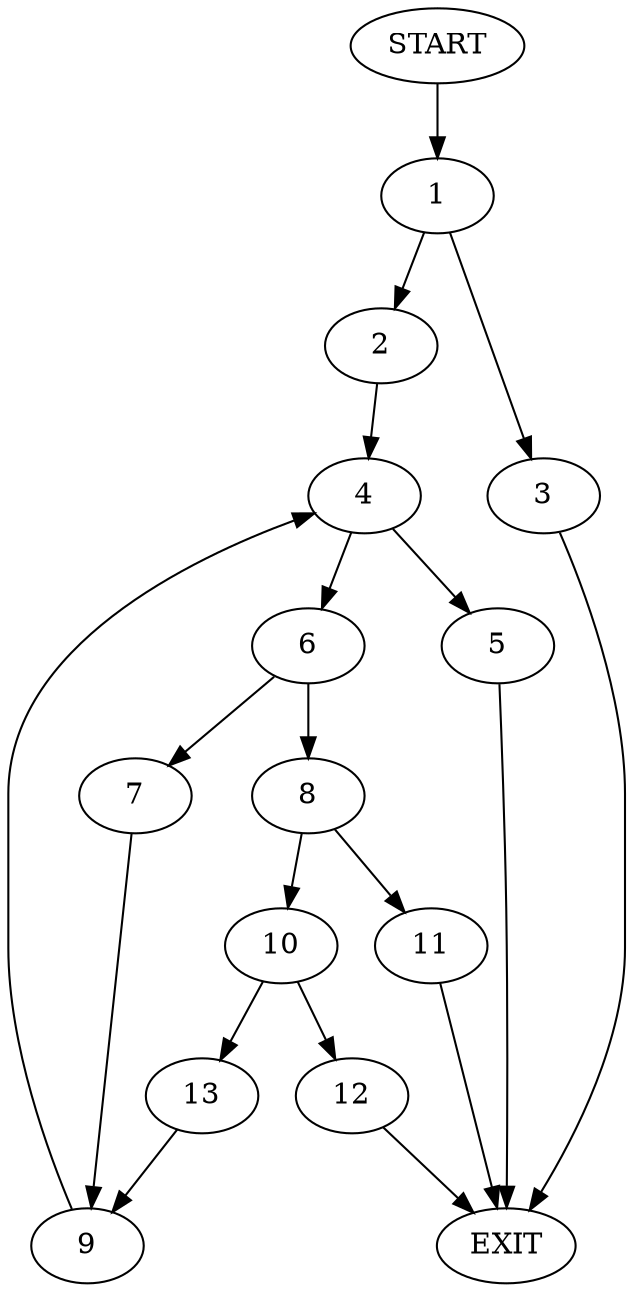 digraph {
0 [label="START"]
14 [label="EXIT"]
0 -> 1
1 -> 2
1 -> 3
3 -> 14
2 -> 4
4 -> 5
4 -> 6
5 -> 14
6 -> 7
6 -> 8
7 -> 9
8 -> 10
8 -> 11
9 -> 4
10 -> 12
10 -> 13
11 -> 14
13 -> 9
12 -> 14
}
